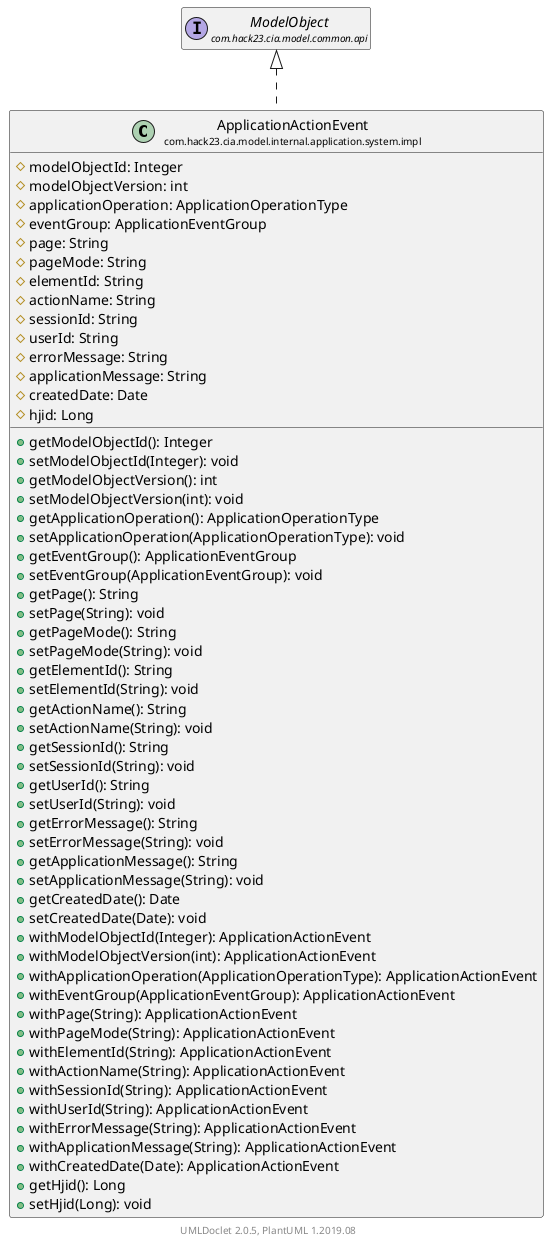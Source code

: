 @startuml
    set namespaceSeparator none
    hide empty fields
    hide empty methods

    class "<size:14>ApplicationActionEvent\n<size:10>com.hack23.cia.model.internal.application.system.impl" as com.hack23.cia.model.internal.application.system.impl.ApplicationActionEvent [[ApplicationActionEvent.html]] {
        #modelObjectId: Integer
        #modelObjectVersion: int
        #applicationOperation: ApplicationOperationType
        #eventGroup: ApplicationEventGroup
        #page: String
        #pageMode: String
        #elementId: String
        #actionName: String
        #sessionId: String
        #userId: String
        #errorMessage: String
        #applicationMessage: String
        #createdDate: Date
        #hjid: Long
        +getModelObjectId(): Integer
        +setModelObjectId(Integer): void
        +getModelObjectVersion(): int
        +setModelObjectVersion(int): void
        +getApplicationOperation(): ApplicationOperationType
        +setApplicationOperation(ApplicationOperationType): void
        +getEventGroup(): ApplicationEventGroup
        +setEventGroup(ApplicationEventGroup): void
        +getPage(): String
        +setPage(String): void
        +getPageMode(): String
        +setPageMode(String): void
        +getElementId(): String
        +setElementId(String): void
        +getActionName(): String
        +setActionName(String): void
        +getSessionId(): String
        +setSessionId(String): void
        +getUserId(): String
        +setUserId(String): void
        +getErrorMessage(): String
        +setErrorMessage(String): void
        +getApplicationMessage(): String
        +setApplicationMessage(String): void
        +getCreatedDate(): Date
        +setCreatedDate(Date): void
        +withModelObjectId(Integer): ApplicationActionEvent
        +withModelObjectVersion(int): ApplicationActionEvent
        +withApplicationOperation(ApplicationOperationType): ApplicationActionEvent
        +withEventGroup(ApplicationEventGroup): ApplicationActionEvent
        +withPage(String): ApplicationActionEvent
        +withPageMode(String): ApplicationActionEvent
        +withElementId(String): ApplicationActionEvent
        +withActionName(String): ApplicationActionEvent
        +withSessionId(String): ApplicationActionEvent
        +withUserId(String): ApplicationActionEvent
        +withErrorMessage(String): ApplicationActionEvent
        +withApplicationMessage(String): ApplicationActionEvent
        +withCreatedDate(Date): ApplicationActionEvent
        +getHjid(): Long
        +setHjid(Long): void
    }

    interface "<size:14>ModelObject\n<size:10>com.hack23.cia.model.common.api" as com.hack23.cia.model.common.api.ModelObject

    com.hack23.cia.model.common.api.ModelObject <|.. com.hack23.cia.model.internal.application.system.impl.ApplicationActionEvent

    center footer UMLDoclet 2.0.5, PlantUML 1.2019.08
@enduml
